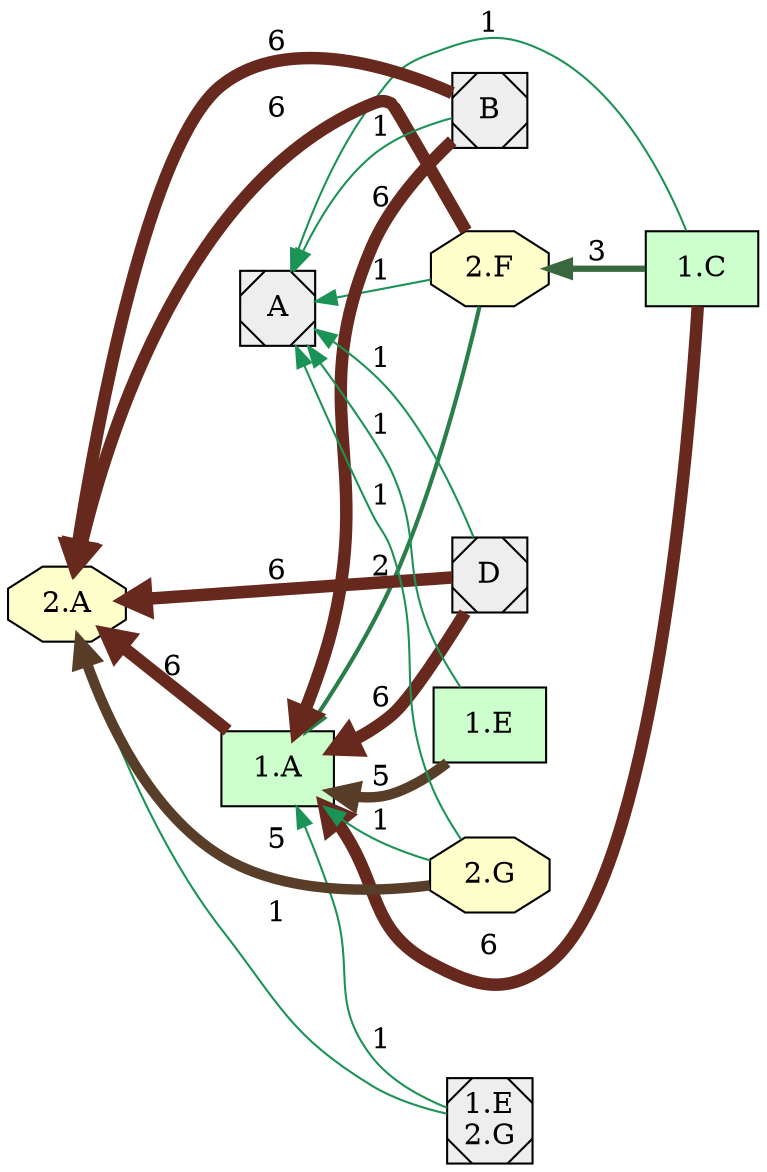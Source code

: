 digraph {

rankdir = RL

  node [shape=box style="filled" fillcolor="#CCFFCC"]
  "1.C"
  "1.A"
  "1.C"
  "1.A"
  "1.A"
  "1.A"
  "1.A"
  node [shape=octagon style="filled" fillcolor="#FFFFCC"]
  "2.F"
  "2.A"
  "2.F"
  "2.A"
  "2.A"
  "2.A"
  "2.A"
  node [shape=Msquare style="filled" fillcolor="#EEEEEE"]
  "B"
  "1.E\n2.G"
  "D"
  "D"
  "1.E\n2.G"
  "B"
  "B"
  "1.E\n2.G"
  "D"
  "B"
  "1.E\n2.G"
  "D"
  node [shape=box style="filled" fillcolor="#CCFFCC"]
  "1.C"
  "1.A"
  "1.E"
  "1.A"
  "1.A"
  "1.A"
  "1.A"
  node [shape=octagon style="filled" fillcolor="#FFFFCC"]
  "2.F"
  "2.A"
  "2.G"
  "2.A"
  "2.A"
  "2.A"
  "2.A"
  node [shape=Msquare style="filled" fillcolor="#EEEEEE"]
  "D"
  "B"
  "B"
  "D"
  "D"
  "B"
  "D"
  "B"
  node [shape=box style="filled" fillcolor="#CCFFCC"]
  "1.C"
  "1.A"
  "1.E"
  "1.A"
  "1.A"
  "1.A"
  "1.A"
  "1.A"
  node [shape=octagon style="filled" fillcolor="#FFFFCC"]
  "2.F"
  "2.A"
  "2.A"
  "2.G"
  "2.G"
  "2.A"
  "2.A"
  "2.A"
  node [shape=Msquare style="filled" fillcolor="#EEEEEE"]
  "D"
  "B"
  "B"
  "D"
  "D"
  "B"
  "D"
  "B"
  node [shape=box style="filled" fillcolor="#CCFFCC"]
  "1.C"
  "1.A"
  "1.E"
  "1.A"
  "1.C"
  "1.A"
  "1.A"
  "1.A"
  node [shape=octagon style="filled" fillcolor="#FFFFCC"]
  "2.F"
  "2.A"
  "2.G"
  "2.A"
  "2.F"
  "2.A"
  "2.A"
  "2.A"
  node [shape=Msquare style="filled" fillcolor="#EEEEEE"]
  "D"
  "B"
  "B"
  "D"
  "D"
  "B"
  "D"
  "B"
  node [shape=box style="filled" fillcolor="#CCFFCC"]
  "1.C"
  "1.A"
  "1.E"
  "1.A"
  "1.A"
  "1.A"
  "1.A"
  "1.A"
  node [shape=octagon style="filled" fillcolor="#FFFFCC"]
  "2.G"
  "2.A"
  "2.A"
  "2.F"
  "2.F"
  "2.A"
  "2.A"
  "2.A"
  node [shape=Msquare style="filled" fillcolor="#EEEEEE"]
  "D"
  "B"
  "B"
  "D"
  "D"
  "B"
  "D"
  "B"
  node [shape=box style="filled" fillcolor="#CCFFCC"]
  "1.C"
  "1.E"
  node [shape=octagon style="filled" fillcolor="#FFFFCC"]
  "2.F"
  "2.G"
  node [shape=Msquare style="filled" fillcolor="#EEEEEE"]
  "B"
  "A"
  "D"
  "D"
  "A"
  "B"
  "A"
  "A"
  "A"
  "A"
  "B"
  "A"
  "D"
  "A"
  node [shape=box style="filled" fillcolor="#CCFFCC"]
  "1.E"
  "1.A"
  "1.C"
  "1.A"
  "1.A"
  "1.A"
  "1.A"
  "1.C"
  "1.A"
  node [shape=octagon style="filled" fillcolor="#FFFFCC"]
  "2.G"
  "2.A"
  "2.F"
  "2.A"
  "2.F"
  "2.F"
  "2.A"
  "2.A"
  "2.A"
  node [shape=Msquare style="filled" fillcolor="#EEEEEE"]
  "D"
  "B"
  "B"
  "D"
  "D"
  "B"
  "D"
  "B"
  "1.A" -> "2.A" [style=filled,label=6,penwidth=6,color="#67281d"];
  "1.C" -> "1.A" [style=filled,label=6,penwidth=6,color="#67281d"];
  "1.C" -> "2.F" [style=filled,label=3,penwidth=3,color="#39683f"];
  "1.C" -> "A" [style=filled,label=1,penwidth=1,color="#1b9356"];
  "1.E" -> "1.A" [style=filled,label=5,penwidth=5,color="#583d29"];
  "1.E" -> "A" [style=filled,label=1,penwidth=1,color="#1b9356"];
  "1.E\n2.G" -> "1.A" [style=filled,label=1,penwidth=1,color="#1b9356"];
  "1.E\n2.G" -> "2.A" [style=filled,label=1,penwidth=1,color="#1b9356"];
  "2.F" -> "1.A" [style=filled,label=2,penwidth=2,color="#2a7e4a"];
  "2.F" -> "2.A" [style=filled,label=6,penwidth=6,color="#67281d"];
  "2.F" -> "A" [style=filled,label=1,penwidth=1,color="#1b9356"];
  "2.G" -> "1.A" [style=filled,label=1,penwidth=1,color="#1b9356"];
  "2.G" -> "2.A" [style=filled,label=5,penwidth=5,color="#583d29"];
  "2.G" -> "A" [style=filled,label=1,penwidth=1,color="#1b9356"];
  "B" -> "1.A" [style=filled,label=6,penwidth=6,color="#67281d"];
  "B" -> "2.A" [style=filled,label=6,penwidth=6,color="#67281d"];
  "B" -> "A" [style=filled,label=1,penwidth=1,color="#1b9356"];
  "D" -> "1.A" [style=filled,label=6,penwidth=6,color="#67281d"];
  "D" -> "2.A" [style=filled,label=6,penwidth=6,color="#67281d"];
  "D" -> "A" [style=filled,label=1,penwidth=1,color="#1b9356"];
}

